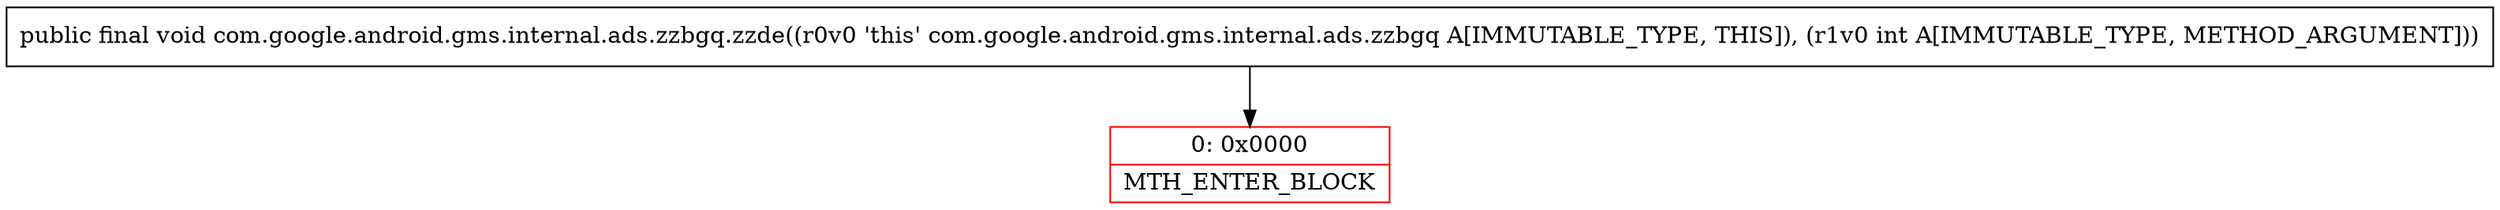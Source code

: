 digraph "CFG forcom.google.android.gms.internal.ads.zzbgq.zzde(I)V" {
subgraph cluster_Region_1342803180 {
label = "R(0)";
node [shape=record,color=blue];
}
Node_0 [shape=record,color=red,label="{0\:\ 0x0000|MTH_ENTER_BLOCK\l}"];
MethodNode[shape=record,label="{public final void com.google.android.gms.internal.ads.zzbgq.zzde((r0v0 'this' com.google.android.gms.internal.ads.zzbgq A[IMMUTABLE_TYPE, THIS]), (r1v0 int A[IMMUTABLE_TYPE, METHOD_ARGUMENT])) }"];
MethodNode -> Node_0;
}

